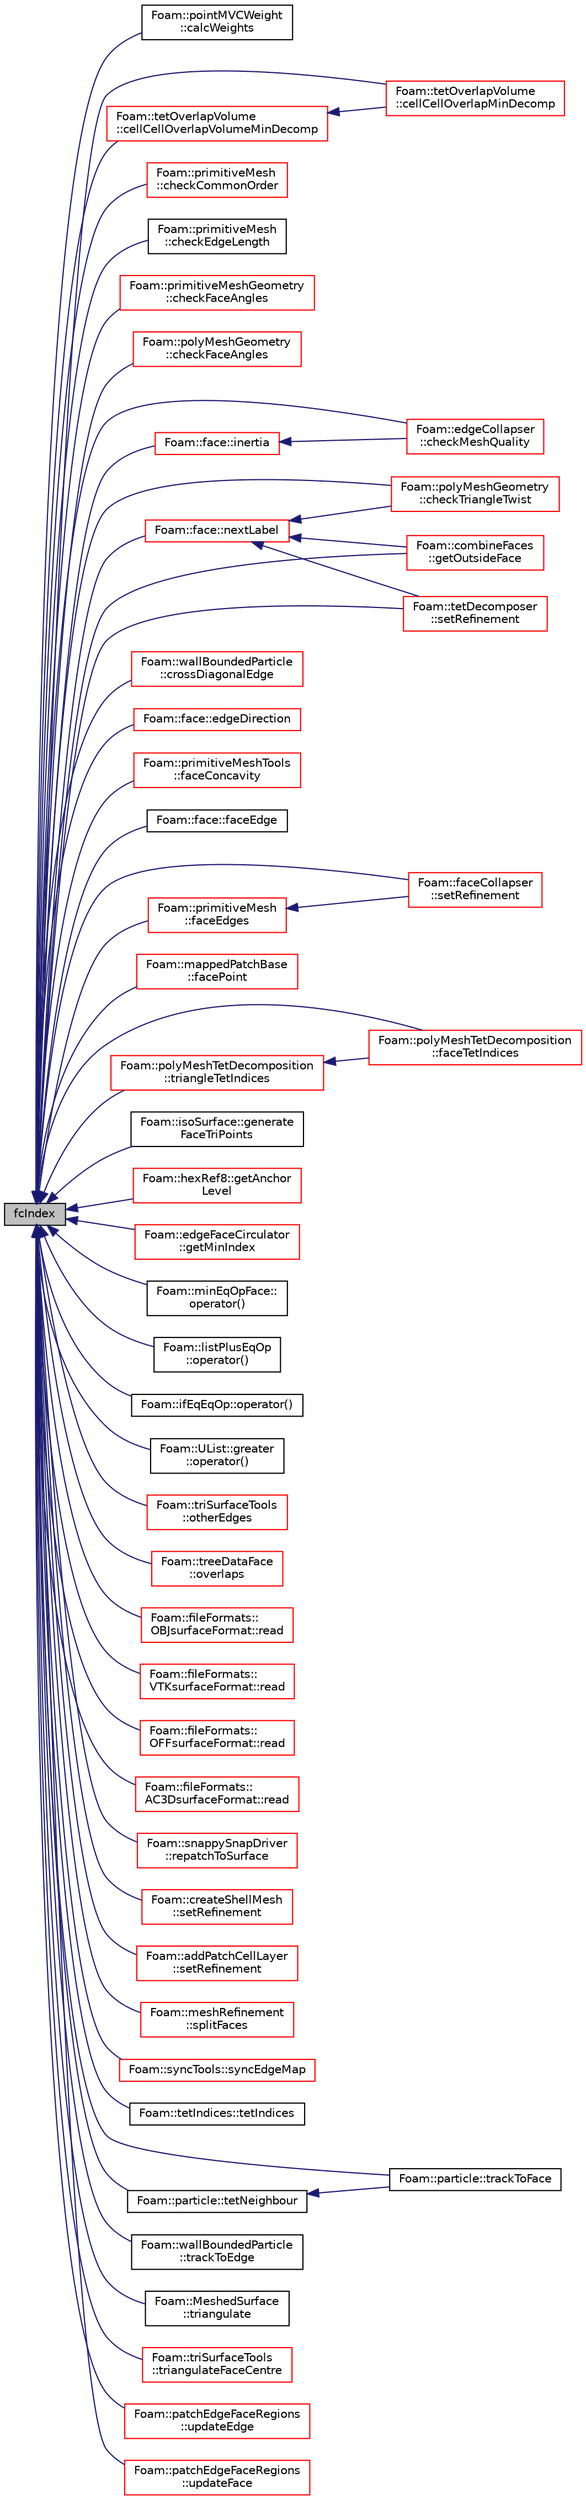 digraph "fcIndex"
{
  bgcolor="transparent";
  edge [fontname="Helvetica",fontsize="10",labelfontname="Helvetica",labelfontsize="10"];
  node [fontname="Helvetica",fontsize="10",shape=record];
  rankdir="LR";
  Node1 [label="fcIndex",height=0.2,width=0.4,color="black", fillcolor="grey75", style="filled", fontcolor="black"];
  Node1 -> Node2 [dir="back",color="midnightblue",fontsize="10",style="solid",fontname="Helvetica"];
  Node2 [label="Foam::pointMVCWeight\l::calcWeights",height=0.2,width=0.4,color="black",URL="$a01894.html#a121eb1ad9e2a6b94a94f389141c59656",tooltip="Calculate weights from single face&#39;s vertices only. "];
  Node1 -> Node3 [dir="back",color="midnightblue",fontsize="10",style="solid",fontname="Helvetica"];
  Node3 [label="Foam::tetOverlapVolume\l::cellCellOverlapMinDecomp",height=0.2,width=0.4,color="red",URL="$a02583.html#ad7d2fcd3e6fe707b574ad52fecb2b319",tooltip="Return true if olverlap volume is greater than threshold. "];
  Node1 -> Node4 [dir="back",color="midnightblue",fontsize="10",style="solid",fontname="Helvetica"];
  Node4 [label="Foam::tetOverlapVolume\l::cellCellOverlapVolumeMinDecomp",height=0.2,width=0.4,color="red",URL="$a02583.html#ac07b93de89840367af8c4144a41b064d",tooltip="Calculates the overlap volume. "];
  Node4 -> Node3 [dir="back",color="midnightblue",fontsize="10",style="solid",fontname="Helvetica"];
  Node1 -> Node5 [dir="back",color="midnightblue",fontsize="10",style="solid",fontname="Helvetica"];
  Node5 [label="Foam::primitiveMesh\l::checkCommonOrder",height=0.2,width=0.4,color="red",URL="$a01973.html#a606a8580269da4e1e932eeb8afb47586",tooltip="Check that shared points are in consecutive order. "];
  Node1 -> Node6 [dir="back",color="midnightblue",fontsize="10",style="solid",fontname="Helvetica"];
  Node6 [label="Foam::primitiveMesh\l::checkEdgeLength",height=0.2,width=0.4,color="black",URL="$a01973.html#a12a8ef728174b326da08de0014e2d737",tooltip="Check edge length. "];
  Node1 -> Node7 [dir="back",color="midnightblue",fontsize="10",style="solid",fontname="Helvetica"];
  Node7 [label="Foam::primitiveMeshGeometry\l::checkFaceAngles",height=0.2,width=0.4,color="red",URL="$a01974.html#a1e53fa2de621f051c1777b67d71e354c"];
  Node1 -> Node8 [dir="back",color="midnightblue",fontsize="10",style="solid",fontname="Helvetica"];
  Node8 [label="Foam::polyMeshGeometry\l::checkFaceAngles",height=0.2,width=0.4,color="red",URL="$a01925.html#a54a9bc2a85ca197cef7b133c51ec94b4",tooltip="See primitiveMesh. "];
  Node1 -> Node9 [dir="back",color="midnightblue",fontsize="10",style="solid",fontname="Helvetica"];
  Node9 [label="Foam::edgeCollapser\l::checkMeshQuality",height=0.2,width=0.4,color="red",URL="$a00613.html#a05c592dbdbe3fcc0728c2595750b5982",tooltip="Check mesh and mark points on faces in error. "];
  Node1 -> Node10 [dir="back",color="midnightblue",fontsize="10",style="solid",fontname="Helvetica"];
  Node10 [label="Foam::polyMeshGeometry\l::checkTriangleTwist",height=0.2,width=0.4,color="red",URL="$a01925.html#a1cffc7219859f1b1b9ed8a96be57f242",tooltip="Consecutive triangle (from face-centre decomposition) normals. "];
  Node1 -> Node11 [dir="back",color="midnightblue",fontsize="10",style="solid",fontname="Helvetica"];
  Node11 [label="Foam::wallBoundedParticle\l::crossDiagonalEdge",height=0.2,width=0.4,color="red",URL="$a02842.html#af681214bd770ef305c93b86cb944190c",tooltip="Cross diagonal edge into different triangle on same face,cell. "];
  Node1 -> Node12 [dir="back",color="midnightblue",fontsize="10",style="solid",fontname="Helvetica"];
  Node12 [label="Foam::face::edgeDirection",height=0.2,width=0.4,color="red",URL="$a00716.html#aa85ab892a55ced3ba45f472a7a96e417",tooltip="Return the edge direction on the face. "];
  Node1 -> Node13 [dir="back",color="midnightblue",fontsize="10",style="solid",fontname="Helvetica"];
  Node13 [label="Foam::primitiveMeshTools\l::faceConcavity",height=0.2,width=0.4,color="red",URL="$a01975.html#a10cc791bf86b406e9f23f80b34b8bf8d",tooltip="Generate face concavity field. Returns per face the (sin of the) "];
  Node1 -> Node14 [dir="back",color="midnightblue",fontsize="10",style="solid",fontname="Helvetica"];
  Node14 [label="Foam::face::faceEdge",height=0.2,width=0.4,color="black",URL="$a00716.html#a8c8f640e3f261270f17df4fc8f982bdc",tooltip="Return n-th face edge. "];
  Node1 -> Node15 [dir="back",color="midnightblue",fontsize="10",style="solid",fontname="Helvetica"];
  Node15 [label="Foam::primitiveMesh\l::faceEdges",height=0.2,width=0.4,color="red",URL="$a01973.html#af8f18d40d14450677bb24334032e7638"];
  Node15 -> Node16 [dir="back",color="midnightblue",fontsize="10",style="solid",fontname="Helvetica"];
  Node16 [label="Foam::faceCollapser\l::setRefinement",height=0.2,width=0.4,color="red",URL="$a00723.html#a59a6ebacbd6a1a48f22424f5a8f81195",tooltip="Collapse faces along endpoints. Play commands into. "];
  Node1 -> Node17 [dir="back",color="midnightblue",fontsize="10",style="solid",fontname="Helvetica"];
  Node17 [label="Foam::mappedPatchBase\l::facePoint",height=0.2,width=0.4,color="red",URL="$a01423.html#ae44e759f2387683eacab8a3099f477c7",tooltip="Get a point on the face given a face decomposition method: "];
  Node1 -> Node18 [dir="back",color="midnightblue",fontsize="10",style="solid",fontname="Helvetica"];
  Node18 [label="Foam::polyMeshTetDecomposition\l::faceTetIndices",height=0.2,width=0.4,color="red",URL="$a01927.html#ac928a304995a9b54928d97ec634a6270",tooltip="Return the tet decomposition of the given face, with. "];
  Node1 -> Node19 [dir="back",color="midnightblue",fontsize="10",style="solid",fontname="Helvetica"];
  Node19 [label="Foam::isoSurface::generate\lFaceTriPoints",height=0.2,width=0.4,color="black",URL="$a01193.html#aa463fbd8a1bb6ae4bea9629b7fc9589c"];
  Node1 -> Node20 [dir="back",color="midnightblue",fontsize="10",style="solid",fontname="Helvetica"];
  Node20 [label="Foam::hexRef8::getAnchor\lLevel",height=0.2,width=0.4,color="red",URL="$a01011.html#a276f74cad44a507d932135ca5e24559f",tooltip="Gets level such that the face has four points <= level. "];
  Node1 -> Node21 [dir="back",color="midnightblue",fontsize="10",style="solid",fontname="Helvetica"];
  Node21 [label="Foam::edgeFaceCirculator\l::getMinIndex",height=0.2,width=0.4,color="red",URL="$a00614.html#a9fe8395120034f6c6d0bed71719b4cfe",tooltip="Helper: find index in face of edge or -1. Index is such that edge is. "];
  Node1 -> Node22 [dir="back",color="midnightblue",fontsize="10",style="solid",fontname="Helvetica"];
  Node22 [label="Foam::combineFaces\l::getOutsideFace",height=0.2,width=0.4,color="red",URL="$a00319.html#af695da5d6484dda0cf20307778b302f0",tooltip="Gets outside of patch as a face (in mesh point labels) "];
  Node1 -> Node23 [dir="back",color="midnightblue",fontsize="10",style="solid",fontname="Helvetica"];
  Node23 [label="Foam::face::inertia",height=0.2,width=0.4,color="red",URL="$a00716.html#a38e92242b757bbe85380e5641c80449f",tooltip="Return the inertia tensor, with optional reference. "];
  Node23 -> Node9 [dir="back",color="midnightblue",fontsize="10",style="solid",fontname="Helvetica"];
  Node1 -> Node24 [dir="back",color="midnightblue",fontsize="10",style="solid",fontname="Helvetica"];
  Node24 [label="Foam::face::nextLabel",height=0.2,width=0.4,color="red",URL="$a00716.html#a3a77b41d851606ec9fd4c68c792cde79",tooltip="Next vertex on face. "];
  Node24 -> Node10 [dir="back",color="midnightblue",fontsize="10",style="solid",fontname="Helvetica"];
  Node24 -> Node22 [dir="back",color="midnightblue",fontsize="10",style="solid",fontname="Helvetica"];
  Node24 -> Node25 [dir="back",color="midnightblue",fontsize="10",style="solid",fontname="Helvetica"];
  Node25 [label="Foam::tetDecomposer\l::setRefinement",height=0.2,width=0.4,color="red",URL="$a02578.html#aeb1123afb6f39d7eb332698e53fc5610",tooltip="Insert all changes into meshMod to convert the polyMesh into. "];
  Node1 -> Node26 [dir="back",color="midnightblue",fontsize="10",style="solid",fontname="Helvetica"];
  Node26 [label="Foam::minEqOpFace::\loperator()",height=0.2,width=0.4,color="black",URL="$a01495.html#af228995a82079a2c07a019825eb9c2b7"];
  Node1 -> Node27 [dir="back",color="midnightblue",fontsize="10",style="solid",fontname="Helvetica"];
  Node27 [label="Foam::listPlusEqOp\l::operator()",height=0.2,width=0.4,color="black",URL="$a01371.html#ae4420a9fd791f5ab9ebad1a3150ba899"];
  Node1 -> Node28 [dir="back",color="midnightblue",fontsize="10",style="solid",fontname="Helvetica"];
  Node28 [label="Foam::ifEqEqOp::operator()",height=0.2,width=0.4,color="black",URL="$a01032.html#a71918488bb9f8251fb7d05ed3baeb14f"];
  Node1 -> Node29 [dir="back",color="midnightblue",fontsize="10",style="solid",fontname="Helvetica"];
  Node29 [label="Foam::UList::greater\l::operator()",height=0.2,width=0.4,color="black",URL="$a00949.html#a49202d8cfd6e19f3d43c028252050ed7"];
  Node1 -> Node30 [dir="back",color="midnightblue",fontsize="10",style="solid",fontname="Helvetica"];
  Node30 [label="Foam::triSurfaceTools\l::otherEdges",height=0.2,width=0.4,color="red",URL="$a02703.html#a14072f92f44aace6299d016920273be5",tooltip="Get the two edges on faceI counterclockwise after edgeI. "];
  Node1 -> Node31 [dir="back",color="midnightblue",fontsize="10",style="solid",fontname="Helvetica"];
  Node31 [label="Foam::treeDataFace\l::overlaps",height=0.2,width=0.4,color="red",URL="$a02684.html#aea49f8ea149b750ff5d58a0a194a6526",tooltip="Does (bb of) shape at index overlap bb. "];
  Node1 -> Node32 [dir="back",color="midnightblue",fontsize="10",style="solid",fontname="Helvetica"];
  Node32 [label="Foam::fileFormats::\lOBJsurfaceFormat::read",height=0.2,width=0.4,color="red",URL="$a01698.html#a464ebd67acbdff0014d4dae69e3ec4be",tooltip="Read from file. "];
  Node1 -> Node33 [dir="back",color="midnightblue",fontsize="10",style="solid",fontname="Helvetica"];
  Node33 [label="Foam::fileFormats::\lVTKsurfaceFormat::read",height=0.2,width=0.4,color="red",URL="$a02834.html#a464ebd67acbdff0014d4dae69e3ec4be",tooltip="Read from file. "];
  Node1 -> Node34 [dir="back",color="midnightblue",fontsize="10",style="solid",fontname="Helvetica"];
  Node34 [label="Foam::fileFormats::\lOFFsurfaceFormat::read",height=0.2,width=0.4,color="red",URL="$a01706.html#a464ebd67acbdff0014d4dae69e3ec4be",tooltip="Read from file. "];
  Node1 -> Node35 [dir="back",color="midnightblue",fontsize="10",style="solid",fontname="Helvetica"];
  Node35 [label="Foam::fileFormats::\lAC3DsurfaceFormat::read",height=0.2,width=0.4,color="red",URL="$a00014.html#a464ebd67acbdff0014d4dae69e3ec4be",tooltip="Read from file. "];
  Node1 -> Node36 [dir="back",color="midnightblue",fontsize="10",style="solid",fontname="Helvetica"];
  Node36 [label="Foam::snappySnapDriver\l::repatchToSurface",height=0.2,width=0.4,color="red",URL="$a02370.html#abf0c9c836463b6164ef331dce238b2fa",tooltip="Repatch faces according to surface nearest the face centre. "];
  Node1 -> Node16 [dir="back",color="midnightblue",fontsize="10",style="solid",fontname="Helvetica"];
  Node1 -> Node37 [dir="back",color="midnightblue",fontsize="10",style="solid",fontname="Helvetica"];
  Node37 [label="Foam::createShellMesh\l::setRefinement",height=0.2,width=0.4,color="red",URL="$a00436.html#aef7bf7bc4511c879d54f2bbd3c76729a",tooltip="Play commands into polyTopoChange to create layer mesh. "];
  Node1 -> Node25 [dir="back",color="midnightblue",fontsize="10",style="solid",fontname="Helvetica"];
  Node1 -> Node38 [dir="back",color="midnightblue",fontsize="10",style="solid",fontname="Helvetica"];
  Node38 [label="Foam::addPatchCellLayer\l::setRefinement",height=0.2,width=0.4,color="red",URL="$a00025.html#a9488cb0518f21b76444c508cc9658d64",tooltip="Play commands into polyTopoChange to create layers on top. "];
  Node1 -> Node39 [dir="back",color="midnightblue",fontsize="10",style="solid",fontname="Helvetica"];
  Node39 [label="Foam::meshRefinement\l::splitFaces",height=0.2,width=0.4,color="red",URL="$a01473.html#adc2ba2409d333b615b019f154aa236ea",tooltip="Split faces into two. "];
  Node1 -> Node40 [dir="back",color="midnightblue",fontsize="10",style="solid",fontname="Helvetica"];
  Node40 [label="Foam::syncTools::syncEdgeMap",height=0.2,width=0.4,color="red",URL="$a02555.html#a154ac086463b8d7a0eed8c4539d3ab73",tooltip="Synchronize values on selected edges. "];
  Node1 -> Node41 [dir="back",color="midnightblue",fontsize="10",style="solid",fontname="Helvetica"];
  Node41 [label="Foam::tetIndices::tetIndices",height=0.2,width=0.4,color="black",URL="$a02581.html#ac6677f9a5a79f56dcaabf997d7b29ad9",tooltip="Construct from cell, face, pt description of tet. "];
  Node1 -> Node42 [dir="back",color="midnightblue",fontsize="10",style="solid",fontname="Helvetica"];
  Node42 [label="Foam::particle::tetNeighbour",height=0.2,width=0.4,color="black",URL="$a01780.html#a346b0d2e5e19c928f696668d3f9d0776",tooltip="Modify the tet owner data by crossing triI. "];
  Node42 -> Node43 [dir="back",color="midnightblue",fontsize="10",style="solid",fontname="Helvetica"];
  Node43 [label="Foam::particle::trackToFace",height=0.2,width=0.4,color="black",URL="$a01780.html#a843767f232f5b61884dcd757558591e0"];
  Node1 -> Node44 [dir="back",color="midnightblue",fontsize="10",style="solid",fontname="Helvetica"];
  Node44 [label="Foam::wallBoundedParticle\l::trackToEdge",height=0.2,width=0.4,color="black",URL="$a02842.html#aff365968e28acf42244334b7c926dee6"];
  Node1 -> Node43 [dir="back",color="midnightblue",fontsize="10",style="solid",fontname="Helvetica"];
  Node1 -> Node45 [dir="back",color="midnightblue",fontsize="10",style="solid",fontname="Helvetica"];
  Node45 [label="Foam::polyMeshTetDecomposition\l::triangleTetIndices",height=0.2,width=0.4,color="red",URL="$a01927.html#a58706d0e14fb9b9a20f1d19ef6671605",tooltip="Return the tet decomposition of the given triangle of the given face. "];
  Node45 -> Node18 [dir="back",color="midnightblue",fontsize="10",style="solid",fontname="Helvetica"];
  Node1 -> Node46 [dir="back",color="midnightblue",fontsize="10",style="solid",fontname="Helvetica"];
  Node46 [label="Foam::MeshedSurface\l::triangulate",height=0.2,width=0.4,color="black",URL="$a01467.html#ab8d32c1bc9e030a0f792cce93813f0cc",tooltip="Triangulate in-place, returning the number of triangles added. "];
  Node1 -> Node47 [dir="back",color="midnightblue",fontsize="10",style="solid",fontname="Helvetica"];
  Node47 [label="Foam::triSurfaceTools\l::triangulateFaceCentre",height=0.2,width=0.4,color="red",URL="$a02703.html#abf2be73c84828e0d5db6921bf8b57353",tooltip="Face-centre triangulation of (selected patches of) boundaryMesh. "];
  Node1 -> Node48 [dir="back",color="midnightblue",fontsize="10",style="solid",fontname="Helvetica"];
  Node48 [label="Foam::patchEdgeFaceRegions\l::updateEdge",height=0.2,width=0.4,color="red",URL="$a01798.html#a7ac50179a61b16ff386f10ec46890ddf",tooltip="Influence of face on edge. "];
  Node1 -> Node49 [dir="back",color="midnightblue",fontsize="10",style="solid",fontname="Helvetica"];
  Node49 [label="Foam::patchEdgeFaceRegions\l::updateFace",height=0.2,width=0.4,color="red",URL="$a01798.html#ac2367e20d178f676ecb99be5bd0bda4a",tooltip="Influence of edge on face. "];
}
